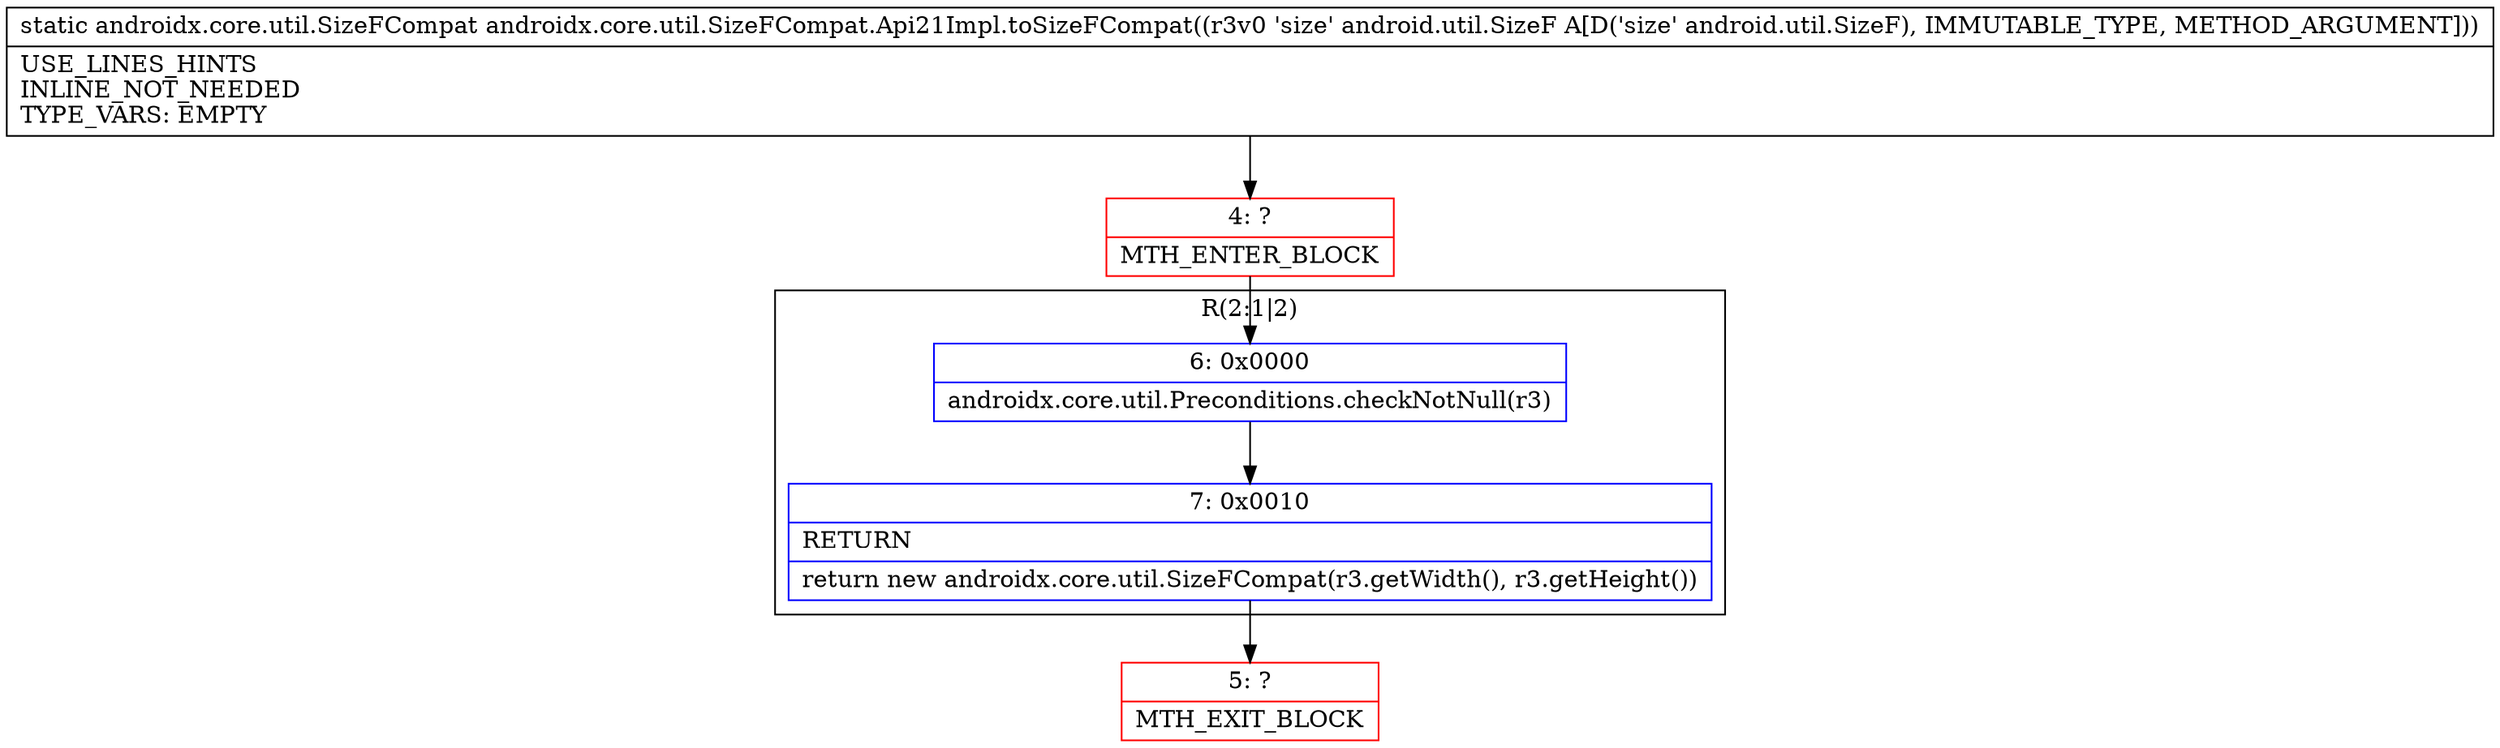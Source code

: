 digraph "CFG forandroidx.core.util.SizeFCompat.Api21Impl.toSizeFCompat(Landroid\/util\/SizeF;)Landroidx\/core\/util\/SizeFCompat;" {
subgraph cluster_Region_701842071 {
label = "R(2:1|2)";
node [shape=record,color=blue];
Node_6 [shape=record,label="{6\:\ 0x0000|androidx.core.util.Preconditions.checkNotNull(r3)\l}"];
Node_7 [shape=record,label="{7\:\ 0x0010|RETURN\l|return new androidx.core.util.SizeFCompat(r3.getWidth(), r3.getHeight())\l}"];
}
Node_4 [shape=record,color=red,label="{4\:\ ?|MTH_ENTER_BLOCK\l}"];
Node_5 [shape=record,color=red,label="{5\:\ ?|MTH_EXIT_BLOCK\l}"];
MethodNode[shape=record,label="{static androidx.core.util.SizeFCompat androidx.core.util.SizeFCompat.Api21Impl.toSizeFCompat((r3v0 'size' android.util.SizeF A[D('size' android.util.SizeF), IMMUTABLE_TYPE, METHOD_ARGUMENT]))  | USE_LINES_HINTS\lINLINE_NOT_NEEDED\lTYPE_VARS: EMPTY\l}"];
MethodNode -> Node_4;Node_6 -> Node_7;
Node_7 -> Node_5;
Node_4 -> Node_6;
}

